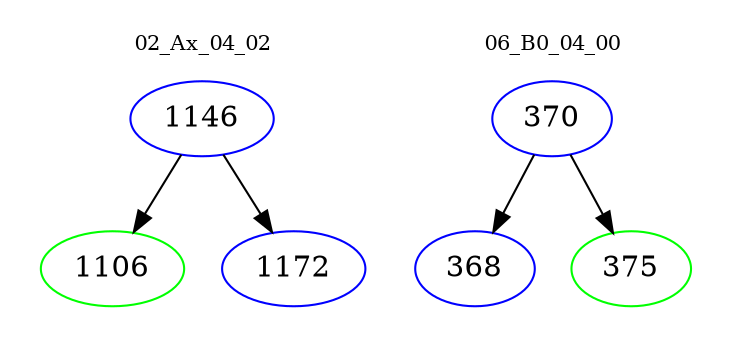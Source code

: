 digraph{
subgraph cluster_0 {
color = white
label = "02_Ax_04_02";
fontsize=10;
T0_1146 [label="1146", color="blue"]
T0_1146 -> T0_1106 [color="black"]
T0_1106 [label="1106", color="green"]
T0_1146 -> T0_1172 [color="black"]
T0_1172 [label="1172", color="blue"]
}
subgraph cluster_1 {
color = white
label = "06_B0_04_00";
fontsize=10;
T1_370 [label="370", color="blue"]
T1_370 -> T1_368 [color="black"]
T1_368 [label="368", color="blue"]
T1_370 -> T1_375 [color="black"]
T1_375 [label="375", color="green"]
}
}

